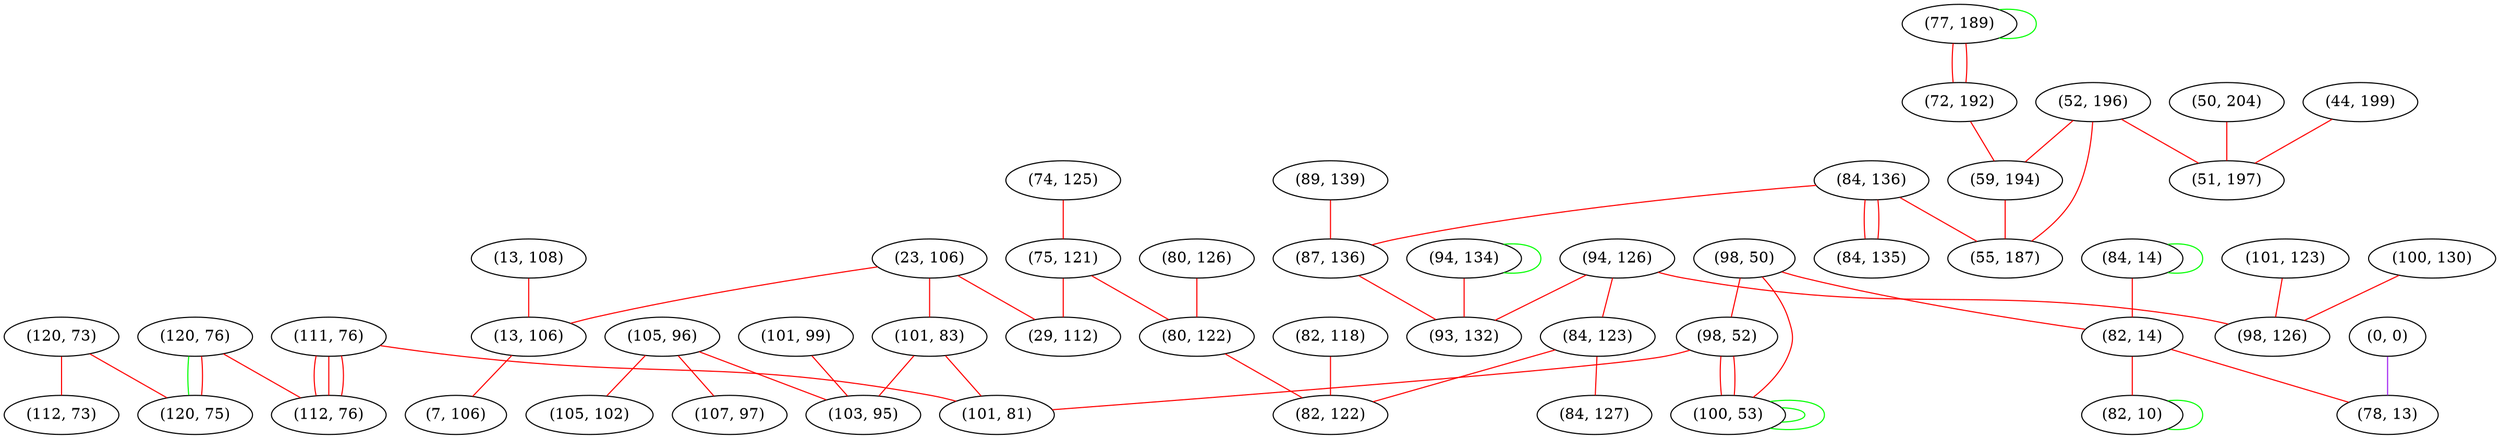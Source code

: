 graph "" {
"(120, 73)";
"(13, 108)";
"(89, 139)";
"(50, 204)";
"(98, 50)";
"(84, 136)";
"(0, 0)";
"(77, 189)";
"(120, 76)";
"(74, 125)";
"(75, 121)";
"(84, 14)";
"(101, 99)";
"(94, 134)";
"(105, 96)";
"(52, 196)";
"(23, 106)";
"(112, 73)";
"(80, 126)";
"(44, 199)";
"(82, 14)";
"(101, 83)";
"(107, 97)";
"(80, 122)";
"(101, 123)";
"(100, 130)";
"(82, 10)";
"(13, 106)";
"(111, 76)";
"(72, 192)";
"(87, 136)";
"(98, 52)";
"(78, 13)";
"(51, 197)";
"(84, 135)";
"(7, 106)";
"(94, 126)";
"(93, 132)";
"(105, 102)";
"(59, 194)";
"(84, 123)";
"(82, 118)";
"(101, 81)";
"(84, 127)";
"(98, 126)";
"(82, 122)";
"(103, 95)";
"(100, 53)";
"(55, 187)";
"(120, 75)";
"(29, 112)";
"(112, 76)";
"(120, 73)" -- "(112, 73)"  [color=red, key=0, weight=1];
"(120, 73)" -- "(120, 75)"  [color=red, key=0, weight=1];
"(13, 108)" -- "(13, 106)"  [color=red, key=0, weight=1];
"(89, 139)" -- "(87, 136)"  [color=red, key=0, weight=1];
"(50, 204)" -- "(51, 197)"  [color=red, key=0, weight=1];
"(98, 50)" -- "(100, 53)"  [color=red, key=0, weight=1];
"(98, 50)" -- "(82, 14)"  [color=red, key=0, weight=1];
"(98, 50)" -- "(98, 52)"  [color=red, key=0, weight=1];
"(84, 136)" -- "(55, 187)"  [color=red, key=0, weight=1];
"(84, 136)" -- "(84, 135)"  [color=red, key=0, weight=1];
"(84, 136)" -- "(84, 135)"  [color=red, key=1, weight=1];
"(84, 136)" -- "(87, 136)"  [color=red, key=0, weight=1];
"(0, 0)" -- "(78, 13)"  [color=purple, key=0, weight=4];
"(77, 189)" -- "(72, 192)"  [color=red, key=0, weight=1];
"(77, 189)" -- "(72, 192)"  [color=red, key=1, weight=1];
"(77, 189)" -- "(77, 189)"  [color=green, key=0, weight=2];
"(120, 76)" -- "(120, 75)"  [color=green, key=0, weight=2];
"(120, 76)" -- "(120, 75)"  [color=red, key=1, weight=1];
"(120, 76)" -- "(112, 76)"  [color=red, key=0, weight=1];
"(74, 125)" -- "(75, 121)"  [color=red, key=0, weight=1];
"(75, 121)" -- "(80, 122)"  [color=red, key=0, weight=1];
"(75, 121)" -- "(29, 112)"  [color=red, key=0, weight=1];
"(84, 14)" -- "(82, 14)"  [color=red, key=0, weight=1];
"(84, 14)" -- "(84, 14)"  [color=green, key=0, weight=2];
"(101, 99)" -- "(103, 95)"  [color=red, key=0, weight=1];
"(94, 134)" -- "(93, 132)"  [color=red, key=0, weight=1];
"(94, 134)" -- "(94, 134)"  [color=green, key=0, weight=2];
"(105, 96)" -- "(107, 97)"  [color=red, key=0, weight=1];
"(105, 96)" -- "(105, 102)"  [color=red, key=0, weight=1];
"(105, 96)" -- "(103, 95)"  [color=red, key=0, weight=1];
"(52, 196)" -- "(55, 187)"  [color=red, key=0, weight=1];
"(52, 196)" -- "(59, 194)"  [color=red, key=0, weight=1];
"(52, 196)" -- "(51, 197)"  [color=red, key=0, weight=1];
"(23, 106)" -- "(13, 106)"  [color=red, key=0, weight=1];
"(23, 106)" -- "(29, 112)"  [color=red, key=0, weight=1];
"(23, 106)" -- "(101, 83)"  [color=red, key=0, weight=1];
"(80, 126)" -- "(80, 122)"  [color=red, key=0, weight=1];
"(44, 199)" -- "(51, 197)"  [color=red, key=0, weight=1];
"(82, 14)" -- "(82, 10)"  [color=red, key=0, weight=1];
"(82, 14)" -- "(78, 13)"  [color=red, key=0, weight=1];
"(101, 83)" -- "(101, 81)"  [color=red, key=0, weight=1];
"(101, 83)" -- "(103, 95)"  [color=red, key=0, weight=1];
"(80, 122)" -- "(82, 122)"  [color=red, key=0, weight=1];
"(101, 123)" -- "(98, 126)"  [color=red, key=0, weight=1];
"(100, 130)" -- "(98, 126)"  [color=red, key=0, weight=1];
"(82, 10)" -- "(82, 10)"  [color=green, key=0, weight=2];
"(13, 106)" -- "(7, 106)"  [color=red, key=0, weight=1];
"(111, 76)" -- "(101, 81)"  [color=red, key=0, weight=1];
"(111, 76)" -- "(112, 76)"  [color=red, key=0, weight=1];
"(111, 76)" -- "(112, 76)"  [color=red, key=1, weight=1];
"(111, 76)" -- "(112, 76)"  [color=red, key=2, weight=1];
"(72, 192)" -- "(59, 194)"  [color=red, key=0, weight=1];
"(87, 136)" -- "(93, 132)"  [color=red, key=0, weight=1];
"(98, 52)" -- "(100, 53)"  [color=red, key=0, weight=1];
"(98, 52)" -- "(100, 53)"  [color=red, key=1, weight=1];
"(98, 52)" -- "(101, 81)"  [color=red, key=0, weight=1];
"(94, 126)" -- "(93, 132)"  [color=red, key=0, weight=1];
"(94, 126)" -- "(98, 126)"  [color=red, key=0, weight=1];
"(94, 126)" -- "(84, 123)"  [color=red, key=0, weight=1];
"(59, 194)" -- "(55, 187)"  [color=red, key=0, weight=1];
"(84, 123)" -- "(84, 127)"  [color=red, key=0, weight=1];
"(84, 123)" -- "(82, 122)"  [color=red, key=0, weight=1];
"(82, 118)" -- "(82, 122)"  [color=red, key=0, weight=1];
"(100, 53)" -- "(100, 53)"  [color=green, key=0, weight=2];
"(100, 53)" -- "(100, 53)"  [color=green, key=1, weight=2];
}
